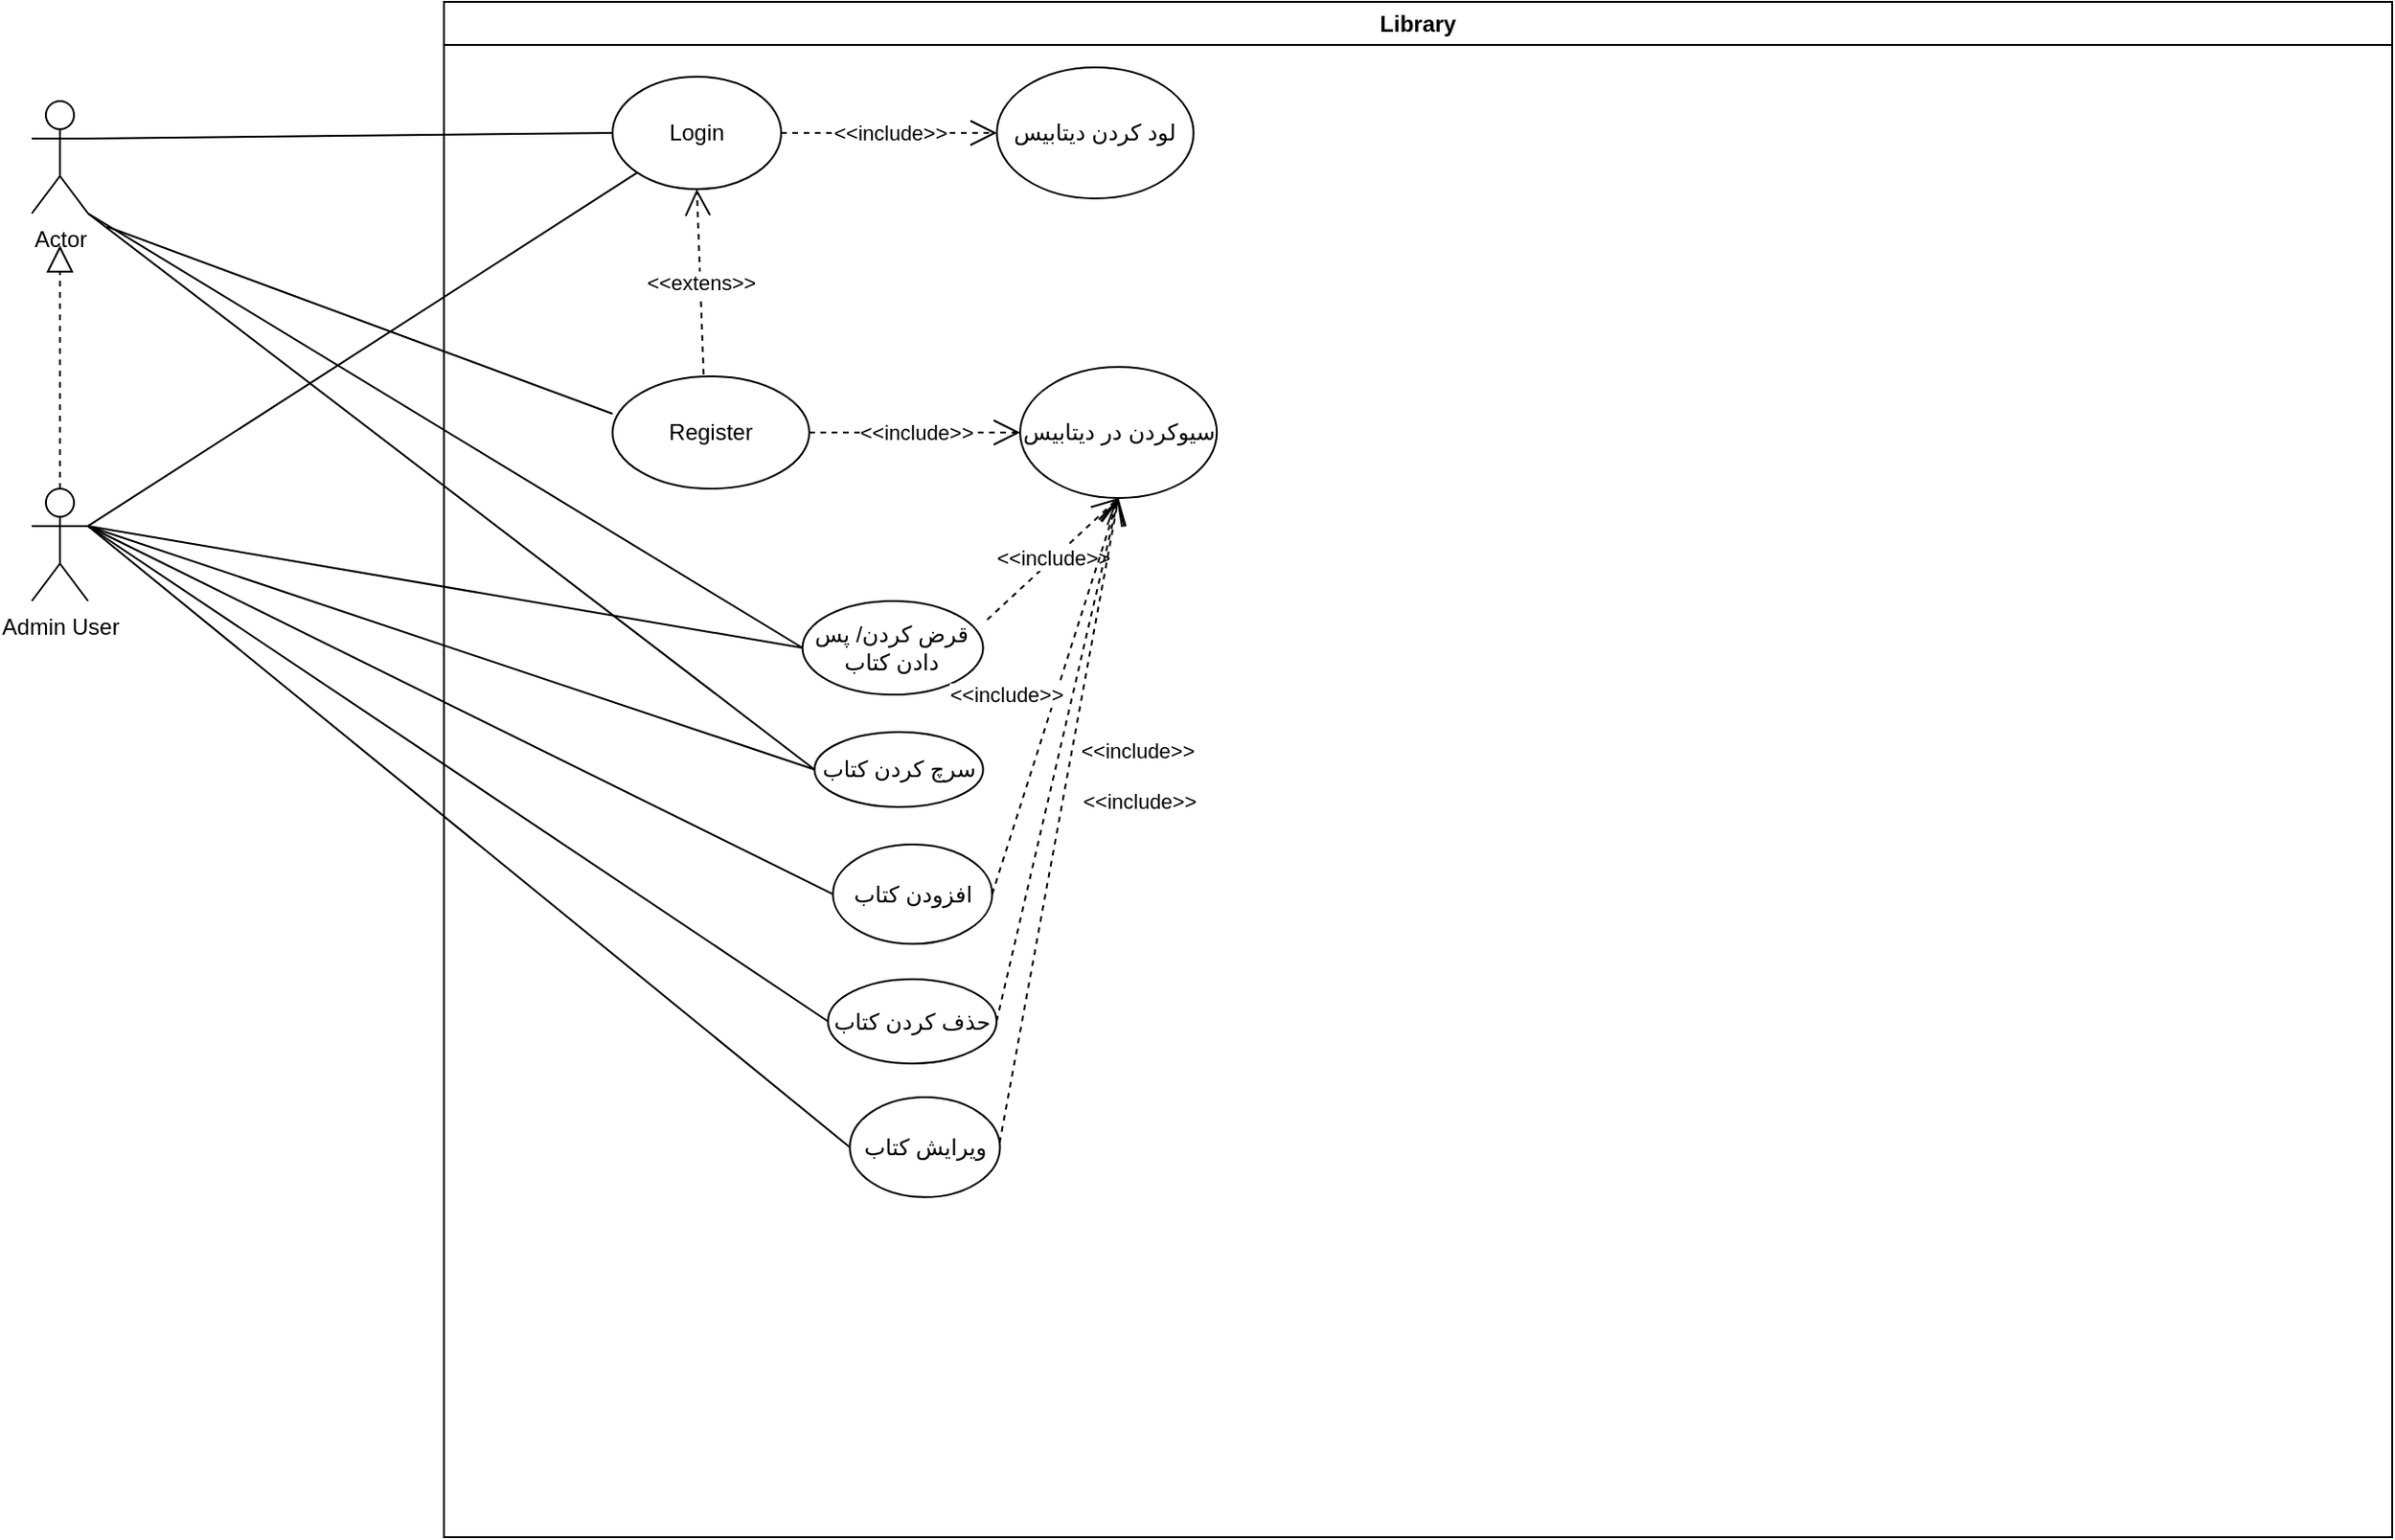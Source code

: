 <mxfile version="20.8.3" type="github"><diagram id="Cho_fRSDjYAKGgi4vcvP" name="Page-1"><mxGraphModel dx="1147" dy="597" grid="1" gridSize="10" guides="1" tooltips="1" connect="1" arrows="1" fold="1" page="1" pageScale="1" pageWidth="850" pageHeight="1100" math="0" shadow="0"><root><mxCell id="0"/><mxCell id="1" parent="0"/><mxCell id="VRfmGwh1YNH261lSCeb8-1" value="Admin User" style="shape=umlActor;verticalLabelPosition=bottom;verticalAlign=top;html=1;outlineConnect=0;" vertex="1" parent="1"><mxGeometry x="60" y="360" width="30" height="60" as="geometry"/></mxCell><mxCell id="VRfmGwh1YNH261lSCeb8-2" value="Actor" style="shape=umlActor;verticalLabelPosition=bottom;verticalAlign=top;html=1;outlineConnect=0;" vertex="1" parent="1"><mxGeometry x="60" y="153" width="30" height="60" as="geometry"/></mxCell><mxCell id="VRfmGwh1YNH261lSCeb8-18" value="" style="endArrow=none;html=1;rounded=0;entryX=0;entryY=1;entryDx=0;entryDy=0;exitX=1;exitY=0.333;exitDx=0;exitDy=0;exitPerimeter=0;" edge="1" parent="1" source="VRfmGwh1YNH261lSCeb8-1" target="VRfmGwh1YNH261lSCeb8-14"><mxGeometry width="50" height="50" relative="1" as="geometry"><mxPoint x="260" y="190" as="sourcePoint"/><mxPoint x="310" y="140" as="targetPoint"/></mxGeometry></mxCell><mxCell id="VRfmGwh1YNH261lSCeb8-20" value="" style="endArrow=none;html=1;rounded=0;entryX=0;entryY=0.5;entryDx=0;entryDy=0;exitX=1;exitY=0.333;exitDx=0;exitDy=0;exitPerimeter=0;" edge="1" parent="1" source="VRfmGwh1YNH261lSCeb8-2" target="VRfmGwh1YNH261lSCeb8-14"><mxGeometry width="50" height="50" relative="1" as="geometry"><mxPoint x="420" y="290" as="sourcePoint"/><mxPoint x="470" y="240" as="targetPoint"/></mxGeometry></mxCell><mxCell id="VRfmGwh1YNH261lSCeb8-24" value="" style="endArrow=block;dashed=1;endFill=0;endSize=12;html=1;rounded=0;" edge="1" parent="1" source="VRfmGwh1YNH261lSCeb8-1"><mxGeometry width="160" relative="1" as="geometry"><mxPoint x="40" y="280" as="sourcePoint"/><mxPoint x="75" y="230" as="targetPoint"/></mxGeometry></mxCell><mxCell id="VRfmGwh1YNH261lSCeb8-33" value="" style="endArrow=none;html=1;rounded=0;entryX=1;entryY=0.333;entryDx=0;entryDy=0;exitX=0;exitY=0.5;exitDx=0;exitDy=0;entryPerimeter=0;" edge="1" parent="1" source="VRfmGwh1YNH261lSCeb8-41" target="VRfmGwh1YNH261lSCeb8-1"><mxGeometry width="50" height="50" relative="1" as="geometry"><mxPoint x="-90" y="748.71" as="sourcePoint"/><mxPoint x="153.299" y="480.002" as="targetPoint"/></mxGeometry></mxCell><mxCell id="VRfmGwh1YNH261lSCeb8-32" value="" style="endArrow=none;html=1;rounded=0;entryX=0;entryY=0.333;entryDx=0;entryDy=0;entryPerimeter=0;" edge="1" parent="1" target="VRfmGwh1YNH261lSCeb8-15"><mxGeometry width="50" height="50" relative="1" as="geometry"><mxPoint x="100" y="220" as="sourcePoint"/><mxPoint x="333.299" y="320.002" as="targetPoint"/></mxGeometry></mxCell><mxCell id="VRfmGwh1YNH261lSCeb8-50" value="" style="endArrow=none;html=1;rounded=0;entryX=0;entryY=0.5;entryDx=0;entryDy=0;" edge="1" parent="1" target="VRfmGwh1YNH261lSCeb8-43"><mxGeometry width="50" height="50" relative="1" as="geometry"><mxPoint x="90" y="380" as="sourcePoint"/><mxPoint x="310.0" y="386.565" as="targetPoint"/></mxGeometry></mxCell><mxCell id="VRfmGwh1YNH261lSCeb8-51" value="" style="endArrow=none;html=1;rounded=0;entryX=0;entryY=0.5;entryDx=0;entryDy=0;" edge="1" parent="1" target="VRfmGwh1YNH261lSCeb8-42"><mxGeometry width="50" height="50" relative="1" as="geometry"><mxPoint x="90" y="380" as="sourcePoint"/><mxPoint x="394.649" y="429.645" as="targetPoint"/></mxGeometry></mxCell><mxCell id="VRfmGwh1YNH261lSCeb8-13" value="Library" style="swimlane;whiteSpace=wrap;html=1;" vertex="1" parent="1"><mxGeometry x="280" y="100" width="1040" height="820" as="geometry"/></mxCell><mxCell id="VRfmGwh1YNH261lSCeb8-14" value="Login" style="ellipse;whiteSpace=wrap;html=1;" vertex="1" parent="VRfmGwh1YNH261lSCeb8-13"><mxGeometry x="90" y="40" width="90" height="60" as="geometry"/></mxCell><mxCell id="VRfmGwh1YNH261lSCeb8-15" value="Register" style="ellipse;whiteSpace=wrap;html=1;" vertex="1" parent="VRfmGwh1YNH261lSCeb8-13"><mxGeometry x="90" y="200" width="105" height="60" as="geometry"/></mxCell><mxCell id="VRfmGwh1YNH261lSCeb8-25" value="&amp;lt;&amp;lt;extens&amp;gt;&amp;gt;" style="endArrow=open;endSize=12;dashed=1;html=1;rounded=0;exitX=0.463;exitY=-0.017;exitDx=0;exitDy=0;exitPerimeter=0;entryX=0.5;entryY=1;entryDx=0;entryDy=0;" edge="1" parent="VRfmGwh1YNH261lSCeb8-13" source="VRfmGwh1YNH261lSCeb8-15" target="VRfmGwh1YNH261lSCeb8-14"><mxGeometry width="160" relative="1" as="geometry"><mxPoint x="-60" y="390" as="sourcePoint"/><mxPoint x="100" y="390" as="targetPoint"/></mxGeometry></mxCell><mxCell id="VRfmGwh1YNH261lSCeb8-35" value="افزودن کتاب" style="ellipse;whiteSpace=wrap;html=1;flipV=0;flipH=1;" vertex="1" parent="VRfmGwh1YNH261lSCeb8-13"><mxGeometry x="207.65" y="450" width="85" height="53.13" as="geometry"/></mxCell><mxCell id="VRfmGwh1YNH261lSCeb8-42" value="حذف کردن کتاب" style="ellipse;whiteSpace=wrap;html=1;flipV=0;flipH=1;" vertex="1" parent="VRfmGwh1YNH261lSCeb8-13"><mxGeometry x="205" y="522" width="90" height="45" as="geometry"/></mxCell><mxCell id="VRfmGwh1YNH261lSCeb8-43" value="ویرایش کتاب" style="ellipse;whiteSpace=wrap;html=1;flipV=0;flipH=1;" vertex="1" parent="VRfmGwh1YNH261lSCeb8-13"><mxGeometry x="216.65" y="585" width="80.15" height="53.43" as="geometry"/></mxCell><mxCell id="VRfmGwh1YNH261lSCeb8-40" value="سرچ کردن کتاب" style="ellipse;whiteSpace=wrap;html=1;" vertex="1" parent="VRfmGwh1YNH261lSCeb8-13"><mxGeometry x="197.8" y="390" width="90" height="40" as="geometry"/></mxCell><mxCell id="VRfmGwh1YNH261lSCeb8-45" value="لود کردن دیتابیس" style="ellipse;whiteSpace=wrap;html=1;" vertex="1" parent="VRfmGwh1YNH261lSCeb8-13"><mxGeometry x="295.15" y="35" width="105" height="70" as="geometry"/></mxCell><mxCell id="VRfmGwh1YNH261lSCeb8-41" value="قرض کردن/ پس دادن کتاب" style="ellipse;whiteSpace=wrap;html=1;" vertex="1" parent="VRfmGwh1YNH261lSCeb8-13"><mxGeometry x="191.37" y="320" width="96.43" height="50" as="geometry"/></mxCell><mxCell id="VRfmGwh1YNH261lSCeb8-44" value="سیوکردن در دیتابیس" style="ellipse;whiteSpace=wrap;html=1;" vertex="1" parent="VRfmGwh1YNH261lSCeb8-13"><mxGeometry x="307.58" y="195" width="105" height="70" as="geometry"/></mxCell><mxCell id="VRfmGwh1YNH261lSCeb8-26" value="&amp;lt;&amp;lt;include&amp;gt;&amp;gt;" style="endArrow=open;endSize=12;dashed=1;html=1;rounded=0;exitX=1;exitY=0.5;exitDx=0;exitDy=0;entryX=0;entryY=0.5;entryDx=0;entryDy=0;" edge="1" parent="VRfmGwh1YNH261lSCeb8-13" source="VRfmGwh1YNH261lSCeb8-14" target="VRfmGwh1YNH261lSCeb8-45"><mxGeometry width="160" relative="1" as="geometry"><mxPoint x="250" y="110" as="sourcePoint"/><mxPoint x="410" y="110" as="targetPoint"/></mxGeometry></mxCell><mxCell id="VRfmGwh1YNH261lSCeb8-59" value="&amp;lt;&amp;lt;include&amp;gt;&amp;gt;" style="endArrow=open;endSize=12;dashed=1;html=1;rounded=0;exitX=1;exitY=0.5;exitDx=0;exitDy=0;" edge="1" parent="VRfmGwh1YNH261lSCeb8-13" source="VRfmGwh1YNH261lSCeb8-15" target="VRfmGwh1YNH261lSCeb8-44"><mxGeometry width="160" relative="1" as="geometry"><mxPoint x="192" y="230" as="sourcePoint"/><mxPoint x="307.58" y="229.6" as="targetPoint"/></mxGeometry></mxCell><mxCell id="VRfmGwh1YNH261lSCeb8-64" value="&amp;lt;&amp;lt;include&amp;gt;&amp;gt;" style="endArrow=open;endSize=12;dashed=1;html=1;rounded=0;exitX=1;exitY=0.5;exitDx=0;exitDy=0;entryX=0.5;entryY=1;entryDx=0;entryDy=0;" edge="1" parent="VRfmGwh1YNH261lSCeb8-13" target="VRfmGwh1YNH261lSCeb8-44"><mxGeometry width="160" relative="1" as="geometry"><mxPoint x="290" y="330" as="sourcePoint"/><mxPoint x="402.58" y="330" as="targetPoint"/></mxGeometry></mxCell><mxCell id="VRfmGwh1YNH261lSCeb8-65" value="&amp;lt;&amp;lt;include&amp;gt;&amp;gt;" style="endArrow=open;endSize=12;dashed=1;html=1;rounded=0;exitX=1;exitY=0.5;exitDx=0;exitDy=0;entryX=0.5;entryY=1;entryDx=0;entryDy=0;" edge="1" parent="VRfmGwh1YNH261lSCeb8-13" source="VRfmGwh1YNH261lSCeb8-35" target="VRfmGwh1YNH261lSCeb8-44"><mxGeometry x="-0.065" y="25" width="160" relative="1" as="geometry"><mxPoint x="325.04" y="370" as="sourcePoint"/><mxPoint x="395.12" y="305" as="targetPoint"/><mxPoint as="offset"/></mxGeometry></mxCell><mxCell id="VRfmGwh1YNH261lSCeb8-67" value="&amp;lt;&amp;lt;include&amp;gt;&amp;gt;" style="endArrow=open;endSize=12;dashed=1;html=1;rounded=0;entryX=0.5;entryY=1;entryDx=0;entryDy=0;exitX=1;exitY=0.5;exitDx=0;exitDy=0;" edge="1" parent="VRfmGwh1YNH261lSCeb8-13" source="VRfmGwh1YNH261lSCeb8-42" target="VRfmGwh1YNH261lSCeb8-44"><mxGeometry x="0.099" y="-40" width="160" relative="1" as="geometry"><mxPoint x="290" y="580" as="sourcePoint"/><mxPoint x="370.08" y="275" as="targetPoint"/><mxPoint as="offset"/></mxGeometry></mxCell><mxCell id="VRfmGwh1YNH261lSCeb8-68" value="&amp;lt;&amp;lt;include&amp;gt;&amp;gt;" style="endArrow=open;endSize=12;dashed=1;html=1;rounded=0;entryX=0.5;entryY=1;entryDx=0;entryDy=0;exitX=0.002;exitY=0.455;exitDx=0;exitDy=0;exitPerimeter=0;" edge="1" parent="VRfmGwh1YNH261lSCeb8-13" source="VRfmGwh1YNH261lSCeb8-43" target="VRfmGwh1YNH261lSCeb8-44"><mxGeometry x="0.099" y="-40" width="160" relative="1" as="geometry"><mxPoint x="305" y="554.5" as="sourcePoint"/><mxPoint x="370.08" y="275" as="targetPoint"/><mxPoint as="offset"/></mxGeometry></mxCell><mxCell id="VRfmGwh1YNH261lSCeb8-49" value="" style="endArrow=none;html=1;rounded=0;entryX=0;entryY=0.5;entryDx=0;entryDy=0;" edge="1" parent="1" target="VRfmGwh1YNH261lSCeb8-35"><mxGeometry width="50" height="50" relative="1" as="geometry"><mxPoint x="90" y="380" as="sourcePoint"/><mxPoint x="443.299" y="410.002" as="targetPoint"/></mxGeometry></mxCell><mxCell id="VRfmGwh1YNH261lSCeb8-57" value="" style="endArrow=none;html=1;rounded=0;exitX=0;exitY=0.5;exitDx=0;exitDy=0;entryX=1;entryY=1;entryDx=0;entryDy=0;entryPerimeter=0;" edge="1" parent="1" source="VRfmGwh1YNH261lSCeb8-41" target="VRfmGwh1YNH261lSCeb8-2"><mxGeometry width="50" height="50" relative="1" as="geometry"><mxPoint x="-80" y="448.71" as="sourcePoint"/><mxPoint x="90" y="100" as="targetPoint"/></mxGeometry></mxCell><mxCell id="VRfmGwh1YNH261lSCeb8-62" value="" style="endArrow=none;html=1;rounded=0;entryX=1;entryY=0.333;entryDx=0;entryDy=0;exitX=0;exitY=0.5;exitDx=0;exitDy=0;entryPerimeter=0;" edge="1" parent="1" source="VRfmGwh1YNH261lSCeb8-40" target="VRfmGwh1YNH261lSCeb8-1"><mxGeometry width="50" height="50" relative="1" as="geometry"><mxPoint x="-46.65" y="728.71" as="sourcePoint"/><mxPoint x="196.649" y="460.002" as="targetPoint"/></mxGeometry></mxCell><mxCell id="VRfmGwh1YNH261lSCeb8-63" value="" style="endArrow=none;html=1;rounded=0;exitX=0;exitY=0.5;exitDx=0;exitDy=0;entryX=1;entryY=1;entryDx=0;entryDy=0;entryPerimeter=0;" edge="1" parent="1" source="VRfmGwh1YNH261lSCeb8-40" target="VRfmGwh1YNH261lSCeb8-2"><mxGeometry width="50" height="50" relative="1" as="geometry"><mxPoint x="495.568" y="437.283" as="sourcePoint"/><mxPoint x="100" y="100" as="targetPoint"/></mxGeometry></mxCell></root></mxGraphModel></diagram></mxfile>